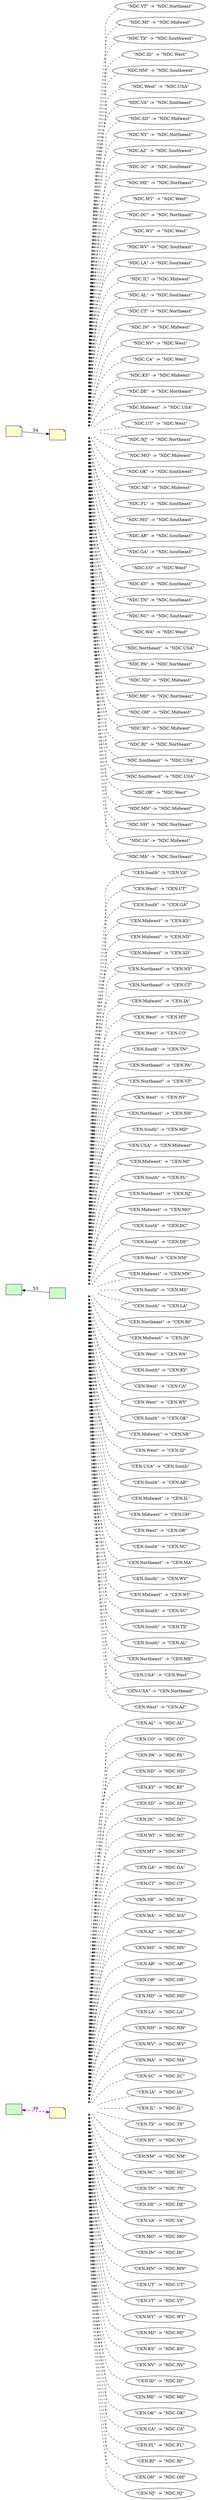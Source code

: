 
digraph{
rankdir=LR

subgraph cluster_0 {
    style=filled;
    color=transparent;
    e0_start [style=filled, shape=box, fillcolor="#CCFFCC", fontname="helvetica", label=" "];
e0_end [style=filled, shape=note, fontname="helvetica", fillcolor="#FFFFCC", label=" "];

    e0_start -> e0_end [ constraint=true,color="#AA00FF",penwidth=2,dir=both,style=dashed, minlen=2, label=49 ];
    e0_inv [style=invis]
    e0_start -> e0_inv [style=invis]
    e0_end -> e0_inv [style=invis]
};
            

subgraph cluster_1 {
    style=filled;
    color=transparent;
    e1_start [style=filled, shape=box, fillcolor="#CCFFCC", fontname="helvetica", label=" "];
e1_end [style=filled, shape=box, fillcolor="#CCFFCC", fontname="helvetica", label=" "];

    e1_start -> e1_end [ constraint=true,penwidth=1,color="#000000",style=solid,dir=back, minlen=2, label=53 ];
    e1_inv [style=invis]
    e1_start -> e1_inv [style=invis]
    e1_end -> e1_inv [style=invis]
};
            

subgraph cluster_2 {
    style=filled;
    color=transparent;
    e2_start [style=filled, shape=note, fontname="helvetica", fillcolor="#FFFFCC", label=" "];
e2_end [style=filled, shape=note, fontname="helvetica", fillcolor="#FFFFCC", label=" "];

    e2_start -> e2_end [ constraint=true,penwidth=1,color="#000000",dir=forward,style=solid, minlen=2, label=54 ];
    e2_inv [style=invis]
    e2_start -> e2_inv [style=invis]
    e2_end -> e2_inv [style=invis]
};
            
n3 [ label="\"CEN.AL\" -> \"NDC.AL\""];
e0_inv -> n3 [dir=none, style=dashed];
n4 [ label="\"CEN.CO\" -> \"NDC.CO\""];
e0_inv -> n4 [dir=none, style=dashed];
n5 [ label="\"CEN.PA\" -> \"NDC.PA\""];
e0_inv -> n5 [dir=none, style=dashed];
n6 [ label="\"CEN.ND\" -> \"NDC.ND\""];
e0_inv -> n6 [dir=none, style=dashed];
n7 [ label="\"CEN.KY\" -> \"NDC.KY\""];
e0_inv -> n7 [dir=none, style=dashed];
n8 [ label="\"CEN.SD\" -> \"NDC.SD\""];
e0_inv -> n8 [dir=none, style=dashed];
n9 [ label="\"CEN.DC\" -> \"NDC.DC\""];
e0_inv -> n9 [dir=none, style=dashed];
n10 [ label="\"CEN.WI\" -> \"NDC.WI\""];
e0_inv -> n10 [dir=none, style=dashed];
n11 [ label="\"CEN.MT\" -> \"NDC.MT\""];
e0_inv -> n11 [dir=none, style=dashed];
n12 [ label="\"CEN.GA\" -> \"NDC.GA\""];
e0_inv -> n12 [dir=none, style=dashed];
n13 [ label="\"CEN.CT\" -> \"NDC.CT\""];
e0_inv -> n13 [dir=none, style=dashed];
n14 [ label="\"CEN.NE\" -> \"NDC.NE\""];
e0_inv -> n14 [dir=none, style=dashed];
n15 [ label="\"CEN.WA\" -> \"NDC.WA\""];
e0_inv -> n15 [dir=none, style=dashed];
n16 [ label="\"CEN.AZ\" -> \"NDC.AZ\""];
e0_inv -> n16 [dir=none, style=dashed];
n17 [ label="\"CEN.MS\" -> \"NDC.MS\""];
e0_inv -> n17 [dir=none, style=dashed];
n18 [ label="\"CEN.AR\" -> \"NDC.AR\""];
e0_inv -> n18 [dir=none, style=dashed];
n19 [ label="\"CEN.OR\" -> \"NDC.OR\""];
e0_inv -> n19 [dir=none, style=dashed];
n20 [ label="\"CEN.MD\" -> \"NDC.MD\""];
e0_inv -> n20 [dir=none, style=dashed];
n21 [ label="\"CEN.LA\" -> \"NDC.LA\""];
e0_inv -> n21 [dir=none, style=dashed];
n22 [ label="\"CEN.NH\" -> \"NDC.NH\""];
e0_inv -> n22 [dir=none, style=dashed];
n23 [ label="\"CEN.WV\" -> \"NDC.WV\""];
e0_inv -> n23 [dir=none, style=dashed];
n24 [ label="\"CEN.MA\" -> \"NDC.MA\""];
e0_inv -> n24 [dir=none, style=dashed];
n25 [ label="\"CEN.SC\" -> \"NDC.SC\""];
e0_inv -> n25 [dir=none, style=dashed];
n26 [ label="\"CEN.IA\" -> \"NDC.IA\""];
e0_inv -> n26 [dir=none, style=dashed];
n27 [ label="\"CEN.IL\" -> \"NDC.IL\""];
e0_inv -> n27 [dir=none, style=dashed];
n28 [ label="\"CEN.TX\" -> \"NDC.TX\""];
e0_inv -> n28 [dir=none, style=dashed];
n29 [ label="\"CEN.NY\" -> \"NDC.NY\""];
e0_inv -> n29 [dir=none, style=dashed];
n30 [ label="\"CEN.NM\" -> \"NDC.NM\""];
e0_inv -> n30 [dir=none, style=dashed];
n31 [ label="\"CEN.NC\" -> \"NDC.NC\""];
e0_inv -> n31 [dir=none, style=dashed];
n32 [ label="\"CEN.TN\" -> \"NDC.TN\""];
e0_inv -> n32 [dir=none, style=dashed];
n33 [ label="\"CEN.DE\" -> \"NDC.DE\""];
e0_inv -> n33 [dir=none, style=dashed];
n34 [ label="\"CEN.VA\" -> \"NDC.VA\""];
e0_inv -> n34 [dir=none, style=dashed];
n35 [ label="\"CEN.MO\" -> \"NDC.MO\""];
e0_inv -> n35 [dir=none, style=dashed];
n36 [ label="\"CEN.IN\" -> \"NDC.IN\""];
e0_inv -> n36 [dir=none, style=dashed];
n37 [ label="\"CEN.MN\" -> \"NDC.MN\""];
e0_inv -> n37 [dir=none, style=dashed];
n38 [ label="\"CEN.UT\" -> \"NDC.UT\""];
e0_inv -> n38 [dir=none, style=dashed];
n39 [ label="\"CEN.VT\" -> \"NDC.VT\""];
e0_inv -> n39 [dir=none, style=dashed];
n40 [ label="\"CEN.WY\" -> \"NDC.WY\""];
e0_inv -> n40 [dir=none, style=dashed];
n41 [ label="\"CEN.MI\" -> \"NDC.MI\""];
e0_inv -> n41 [dir=none, style=dashed];
n42 [ label="\"CEN.KS\" -> \"NDC.KS\""];
e0_inv -> n42 [dir=none, style=dashed];
n43 [ label="\"CEN.NV\" -> \"NDC.NV\""];
e0_inv -> n43 [dir=none, style=dashed];
n44 [ label="\"CEN.ID\" -> \"NDC.ID\""];
e0_inv -> n44 [dir=none, style=dashed];
n45 [ label="\"CEN.ME\" -> \"NDC.ME\""];
e0_inv -> n45 [dir=none, style=dashed];
n46 [ label="\"CEN.OK\" -> \"NDC.OK\""];
e0_inv -> n46 [dir=none, style=dashed];
n47 [ label="\"CEN.CA\" -> \"NDC.CA\""];
e0_inv -> n47 [dir=none, style=dashed];
n48 [ label="\"CEN.FL\" -> \"NDC.FL\""];
e0_inv -> n48 [dir=none, style=dashed];
n49 [ label="\"CEN.RI\" -> \"NDC.RI\""];
e0_inv -> n49 [dir=none, style=dashed];
n50 [ label="\"CEN.OH\" -> \"NDC.OH\""];
e0_inv -> n50 [dir=none, style=dashed];
n51 [ label="\"CEN.NJ\" -> \"NDC.NJ\""];
e0_inv -> n51 [dir=none, style=dashed];
n52 [ label="\"CEN.South\" -> \"CEN.VA\""];
e1_inv -> n52 [dir=none, style=dashed];
n53 [ label="\"CEN.West\" -> \"CEN.UT\""];
e1_inv -> n53 [dir=none, style=dashed];
n54 [ label="\"CEN.South\" -> \"CEN.GA\""];
e1_inv -> n54 [dir=none, style=dashed];
n55 [ label="\"CEN.Midwest\" -> \"CEN.KS\""];
e1_inv -> n55 [dir=none, style=dashed];
n56 [ label="\"CEN.Midwest\" -> \"CEN.ND\""];
e1_inv -> n56 [dir=none, style=dashed];
n57 [ label="\"CEN.Midwest\" -> \"CEN.SD\""];
e1_inv -> n57 [dir=none, style=dashed];
n58 [ label="\"CEN.Northeast\" -> \"CEN.NY\""];
e1_inv -> n58 [dir=none, style=dashed];
n59 [ label="\"CEN.Northeast\" -> \"CEN.CT\""];
e1_inv -> n59 [dir=none, style=dashed];
n60 [ label="\"CEN.Midwest\" -> \"CEN.IA\""];
e1_inv -> n60 [dir=none, style=dashed];
n61 [ label="\"CEN.West\" -> \"CEN.MT\""];
e1_inv -> n61 [dir=none, style=dashed];
n62 [ label="\"CEN.West\" -> \"CEN.CO\""];
e1_inv -> n62 [dir=none, style=dashed];
n63 [ label="\"CEN.South\" -> \"CEN.TN\""];
e1_inv -> n63 [dir=none, style=dashed];
n64 [ label="\"CEN.Northeast\" -> \"CEN.PA\""];
e1_inv -> n64 [dir=none, style=dashed];
n65 [ label="\"CEN.Northeast\" -> \"CEN.VT\""];
e1_inv -> n65 [dir=none, style=dashed];
n66 [ label="\"CEN.West\" -> \"CEN.NV\""];
e1_inv -> n66 [dir=none, style=dashed];
n67 [ label="\"CEN.Northeast\" -> \"CEN.NH\""];
e1_inv -> n67 [dir=none, style=dashed];
n68 [ label="\"CEN.South\" -> \"CEN.MD\""];
e1_inv -> n68 [dir=none, style=dashed];
n69 [ label="\"CEN.USA\" -> \"CEN.Midwest\""];
e1_inv -> n69 [dir=none, style=dashed];
n70 [ label="\"CEN.Midwest\" -> \"CEN.MI\""];
e1_inv -> n70 [dir=none, style=dashed];
n71 [ label="\"CEN.South\" -> \"CEN.FL\""];
e1_inv -> n71 [dir=none, style=dashed];
n72 [ label="\"CEN.Northeast\" -> \"CEN.NJ\""];
e1_inv -> n72 [dir=none, style=dashed];
n73 [ label="\"CEN.Midwest\" -> \"CEN.MO\""];
e1_inv -> n73 [dir=none, style=dashed];
n74 [ label="\"CEN.South\" -> \"CEN.DC\""];
e1_inv -> n74 [dir=none, style=dashed];
n75 [ label="\"CEN.South\" -> \"CEN.DE\""];
e1_inv -> n75 [dir=none, style=dashed];
n76 [ label="\"CEN.West\" -> \"CEN.NM\""];
e1_inv -> n76 [dir=none, style=dashed];
n77 [ label="\"CEN.Midwest\" -> \"CEN.MN\""];
e1_inv -> n77 [dir=none, style=dashed];
n78 [ label="\"CEN.South\" -> \"CEN.MS\""];
e1_inv -> n78 [dir=none, style=dashed];
n79 [ label="\"CEN.South\" -> \"CEN.LA\""];
e1_inv -> n79 [dir=none, style=dashed];
n80 [ label="\"CEN.Northeast\" -> \"CEN.RI\""];
e1_inv -> n80 [dir=none, style=dashed];
n81 [ label="\"CEN.Midwest\" -> \"CEN.IN\""];
e1_inv -> n81 [dir=none, style=dashed];
n82 [ label="\"CEN.West\" -> \"CEN.WA\""];
e1_inv -> n82 [dir=none, style=dashed];
n83 [ label="\"CEN.South\" -> \"CEN.KY\""];
e1_inv -> n83 [dir=none, style=dashed];
n84 [ label="\"CEN.West\" -> \"CEN.CA\""];
e1_inv -> n84 [dir=none, style=dashed];
n85 [ label="\"CEN.West\" -> \"CEN.WY\""];
e1_inv -> n85 [dir=none, style=dashed];
n86 [ label="\"CEN.South\" -> \"CEN.OK\""];
e1_inv -> n86 [dir=none, style=dashed];
n87 [ label="\"CEN.Midwest\" -> \"CEN.NE\""];
e1_inv -> n87 [dir=none, style=dashed];
n88 [ label="\"CEN.West\" -> \"CEN.ID\""];
e1_inv -> n88 [dir=none, style=dashed];
n89 [ label="\"CEN.USA\" -> \"CEN.South\""];
e1_inv -> n89 [dir=none, style=dashed];
n90 [ label="\"CEN.South\" -> \"CEN.AR\""];
e1_inv -> n90 [dir=none, style=dashed];
n91 [ label="\"CEN.Midwest\" -> \"CEN.IL\""];
e1_inv -> n91 [dir=none, style=dashed];
n92 [ label="\"CEN.Midwest\" -> \"CEN.OH\""];
e1_inv -> n92 [dir=none, style=dashed];
n93 [ label="\"CEN.West\" -> \"CEN.OR\""];
e1_inv -> n93 [dir=none, style=dashed];
n94 [ label="\"CEN.South\" -> \"CEN.NC\""];
e1_inv -> n94 [dir=none, style=dashed];
n95 [ label="\"CEN.Northeast\" -> \"CEN.MA\""];
e1_inv -> n95 [dir=none, style=dashed];
n96 [ label="\"CEN.South\" -> \"CEN.WV\""];
e1_inv -> n96 [dir=none, style=dashed];
n97 [ label="\"CEN.Midwest\" -> \"CEN.WI\""];
e1_inv -> n97 [dir=none, style=dashed];
n98 [ label="\"CEN.South\" -> \"CEN.SC\""];
e1_inv -> n98 [dir=none, style=dashed];
n99 [ label="\"CEN.South\" -> \"CEN.TX\""];
e1_inv -> n99 [dir=none, style=dashed];
n100 [ label="\"CEN.South\" -> \"CEN.AL\""];
e1_inv -> n100 [dir=none, style=dashed];
n101 [ label="\"CEN.Northeast\" -> \"CEN.ME\""];
e1_inv -> n101 [dir=none, style=dashed];
n102 [ label="\"CEN.USA\" -> \"CEN.West\""];
e1_inv -> n102 [dir=none, style=dashed];
n103 [ label="\"CEN.USA\" -> \"CEN.Northeast\""];
e1_inv -> n103 [dir=none, style=dashed];
n104 [ label="\"CEN.West\" -> \"CEN.AZ\""];
e1_inv -> n104 [dir=none, style=dashed];
n105 [ label="\"NDC.VT\" -> \"NDC.Northeast\""];
e2_inv -> n105 [dir=none, style=dashed];
n106 [ label="\"NDC.MI\" -> \"NDC.Midwest\""];
e2_inv -> n106 [dir=none, style=dashed];
n107 [ label="\"NDC.TX\" -> \"NDC.Southwest\""];
e2_inv -> n107 [dir=none, style=dashed];
n108 [ label="\"NDC.ID\" -> \"NDC.West\""];
e2_inv -> n108 [dir=none, style=dashed];
n109 [ label="\"NDC.NM\" -> \"NDC.Southwest\""];
e2_inv -> n109 [dir=none, style=dashed];
n110 [ label="\"NDC.West\" -> \"NDC.USA\""];
e2_inv -> n110 [dir=none, style=dashed];
n111 [ label="\"NDC.VA\" -> \"NDC.Southeast\""];
e2_inv -> n111 [dir=none, style=dashed];
n112 [ label="\"NDC.SD\" -> \"NDC.Midwest\""];
e2_inv -> n112 [dir=none, style=dashed];
n113 [ label="\"NDC.NY\" -> \"NDC.Northeast\""];
e2_inv -> n113 [dir=none, style=dashed];
n114 [ label="\"NDC.AZ\" -> \"NDC.Southwest\""];
e2_inv -> n114 [dir=none, style=dashed];
n115 [ label="\"NDC.SC\" -> \"NDC.Southeast\""];
e2_inv -> n115 [dir=none, style=dashed];
n116 [ label="\"NDC.ME\" -> \"NDC.Northeast\""];
e2_inv -> n116 [dir=none, style=dashed];
n117 [ label="\"NDC.MT\" -> \"NDC.West\""];
e2_inv -> n117 [dir=none, style=dashed];
n118 [ label="\"NDC.DC\" -> \"NDC.Northeast\""];
e2_inv -> n118 [dir=none, style=dashed];
n119 [ label="\"NDC.WY\" -> \"NDC.West\""];
e2_inv -> n119 [dir=none, style=dashed];
n120 [ label="\"NDC.WV\" -> \"NDC.Southeast\""];
e2_inv -> n120 [dir=none, style=dashed];
n121 [ label="\"NDC.LA\" -> \"NDC.Southeast\""];
e2_inv -> n121 [dir=none, style=dashed];
n122 [ label="\"NDC.IL\" -> \"NDC.Midwest\""];
e2_inv -> n122 [dir=none, style=dashed];
n123 [ label="\"NDC.AL\" -> \"NDC.Southeast\""];
e2_inv -> n123 [dir=none, style=dashed];
n124 [ label="\"NDC.CT\" -> \"NDC.Northeast\""];
e2_inv -> n124 [dir=none, style=dashed];
n125 [ label="\"NDC.IN\" -> \"NDC.Midwest\""];
e2_inv -> n125 [dir=none, style=dashed];
n126 [ label="\"NDC.NV\" -> \"NDC.West\""];
e2_inv -> n126 [dir=none, style=dashed];
n127 [ label="\"NDC.CA\" -> \"NDC.West\""];
e2_inv -> n127 [dir=none, style=dashed];
n128 [ label="\"NDC.KS\" -> \"NDC.Midwest\""];
e2_inv -> n128 [dir=none, style=dashed];
n129 [ label="\"NDC.DE\" -> \"NDC.Northeast\""];
e2_inv -> n129 [dir=none, style=dashed];
n130 [ label="\"NDC.Midwest\" -> \"NDC.USA\""];
e2_inv -> n130 [dir=none, style=dashed];
n131 [ label="\"NDC.UT\" -> \"NDC.West\""];
e2_inv -> n131 [dir=none, style=dashed];
n132 [ label="\"NDC.NJ\" -> \"NDC.Northeast\""];
e2_inv -> n132 [dir=none, style=dashed];
n133 [ label="\"NDC.MO\" -> \"NDC.Midwest\""];
e2_inv -> n133 [dir=none, style=dashed];
n134 [ label="\"NDC.OK\" -> \"NDC.Southwest\""];
e2_inv -> n134 [dir=none, style=dashed];
n135 [ label="\"NDC.NE\" -> \"NDC.Midwest\""];
e2_inv -> n135 [dir=none, style=dashed];
n136 [ label="\"NDC.FL\" -> \"NDC.Southeast\""];
e2_inv -> n136 [dir=none, style=dashed];
n137 [ label="\"NDC.MS\" -> \"NDC.Southeast\""];
e2_inv -> n137 [dir=none, style=dashed];
n138 [ label="\"NDC.AR\" -> \"NDC.Southeast\""];
e2_inv -> n138 [dir=none, style=dashed];
n139 [ label="\"NDC.GA\" -> \"NDC.Southeast\""];
e2_inv -> n139 [dir=none, style=dashed];
n140 [ label="\"NDC.CO\" -> \"NDC.West\""];
e2_inv -> n140 [dir=none, style=dashed];
n141 [ label="\"NDC.KY\" -> \"NDC.Southeast\""];
e2_inv -> n141 [dir=none, style=dashed];
n142 [ label="\"NDC.TN\" -> \"NDC.Southeast\""];
e2_inv -> n142 [dir=none, style=dashed];
n143 [ label="\"NDC.NC\" -> \"NDC.Southeast\""];
e2_inv -> n143 [dir=none, style=dashed];
n144 [ label="\"NDC.WA\" -> \"NDC.West\""];
e2_inv -> n144 [dir=none, style=dashed];
n145 [ label="\"NDC.Northeast\" -> \"NDC.USA\""];
e2_inv -> n145 [dir=none, style=dashed];
n146 [ label="\"NDC.PA\" -> \"NDC.Northeast\""];
e2_inv -> n146 [dir=none, style=dashed];
n147 [ label="\"NDC.ND\" -> \"NDC.Midwest\""];
e2_inv -> n147 [dir=none, style=dashed];
n148 [ label="\"NDC.MD\" -> \"NDC.Northeast\""];
e2_inv -> n148 [dir=none, style=dashed];
n149 [ label="\"NDC.OH\" -> \"NDC.Midwest\""];
e2_inv -> n149 [dir=none, style=dashed];
n150 [ label="\"NDC.WI\" -> \"NDC.Midwest\""];
e2_inv -> n150 [dir=none, style=dashed];
n151 [ label="\"NDC.RI\" -> \"NDC.Northeast\""];
e2_inv -> n151 [dir=none, style=dashed];
n152 [ label="\"NDC.Southeast\" -> \"NDC.USA\""];
e2_inv -> n152 [dir=none, style=dashed];
n153 [ label="\"NDC.Southwest\" -> \"NDC.USA\""];
e2_inv -> n153 [dir=none, style=dashed];
n154 [ label="\"NDC.OR\" -> \"NDC.West\""];
e2_inv -> n154 [dir=none, style=dashed];
n155 [ label="\"NDC.MN\" -> \"NDC.Midwest\""];
e2_inv -> n155 [dir=none, style=dashed];
n156 [ label="\"NDC.NH\" -> \"NDC.Northeast\""];
e2_inv -> n156 [dir=none, style=dashed];
n157 [ label="\"NDC.IA\" -> \"NDC.Midwest\""];
e2_inv -> n157 [dir=none, style=dashed];
n158 [ label="\"NDC.MA\" -> \"NDC.Northeast\""];
e2_inv -> n158 [dir=none, style=dashed];

}
            